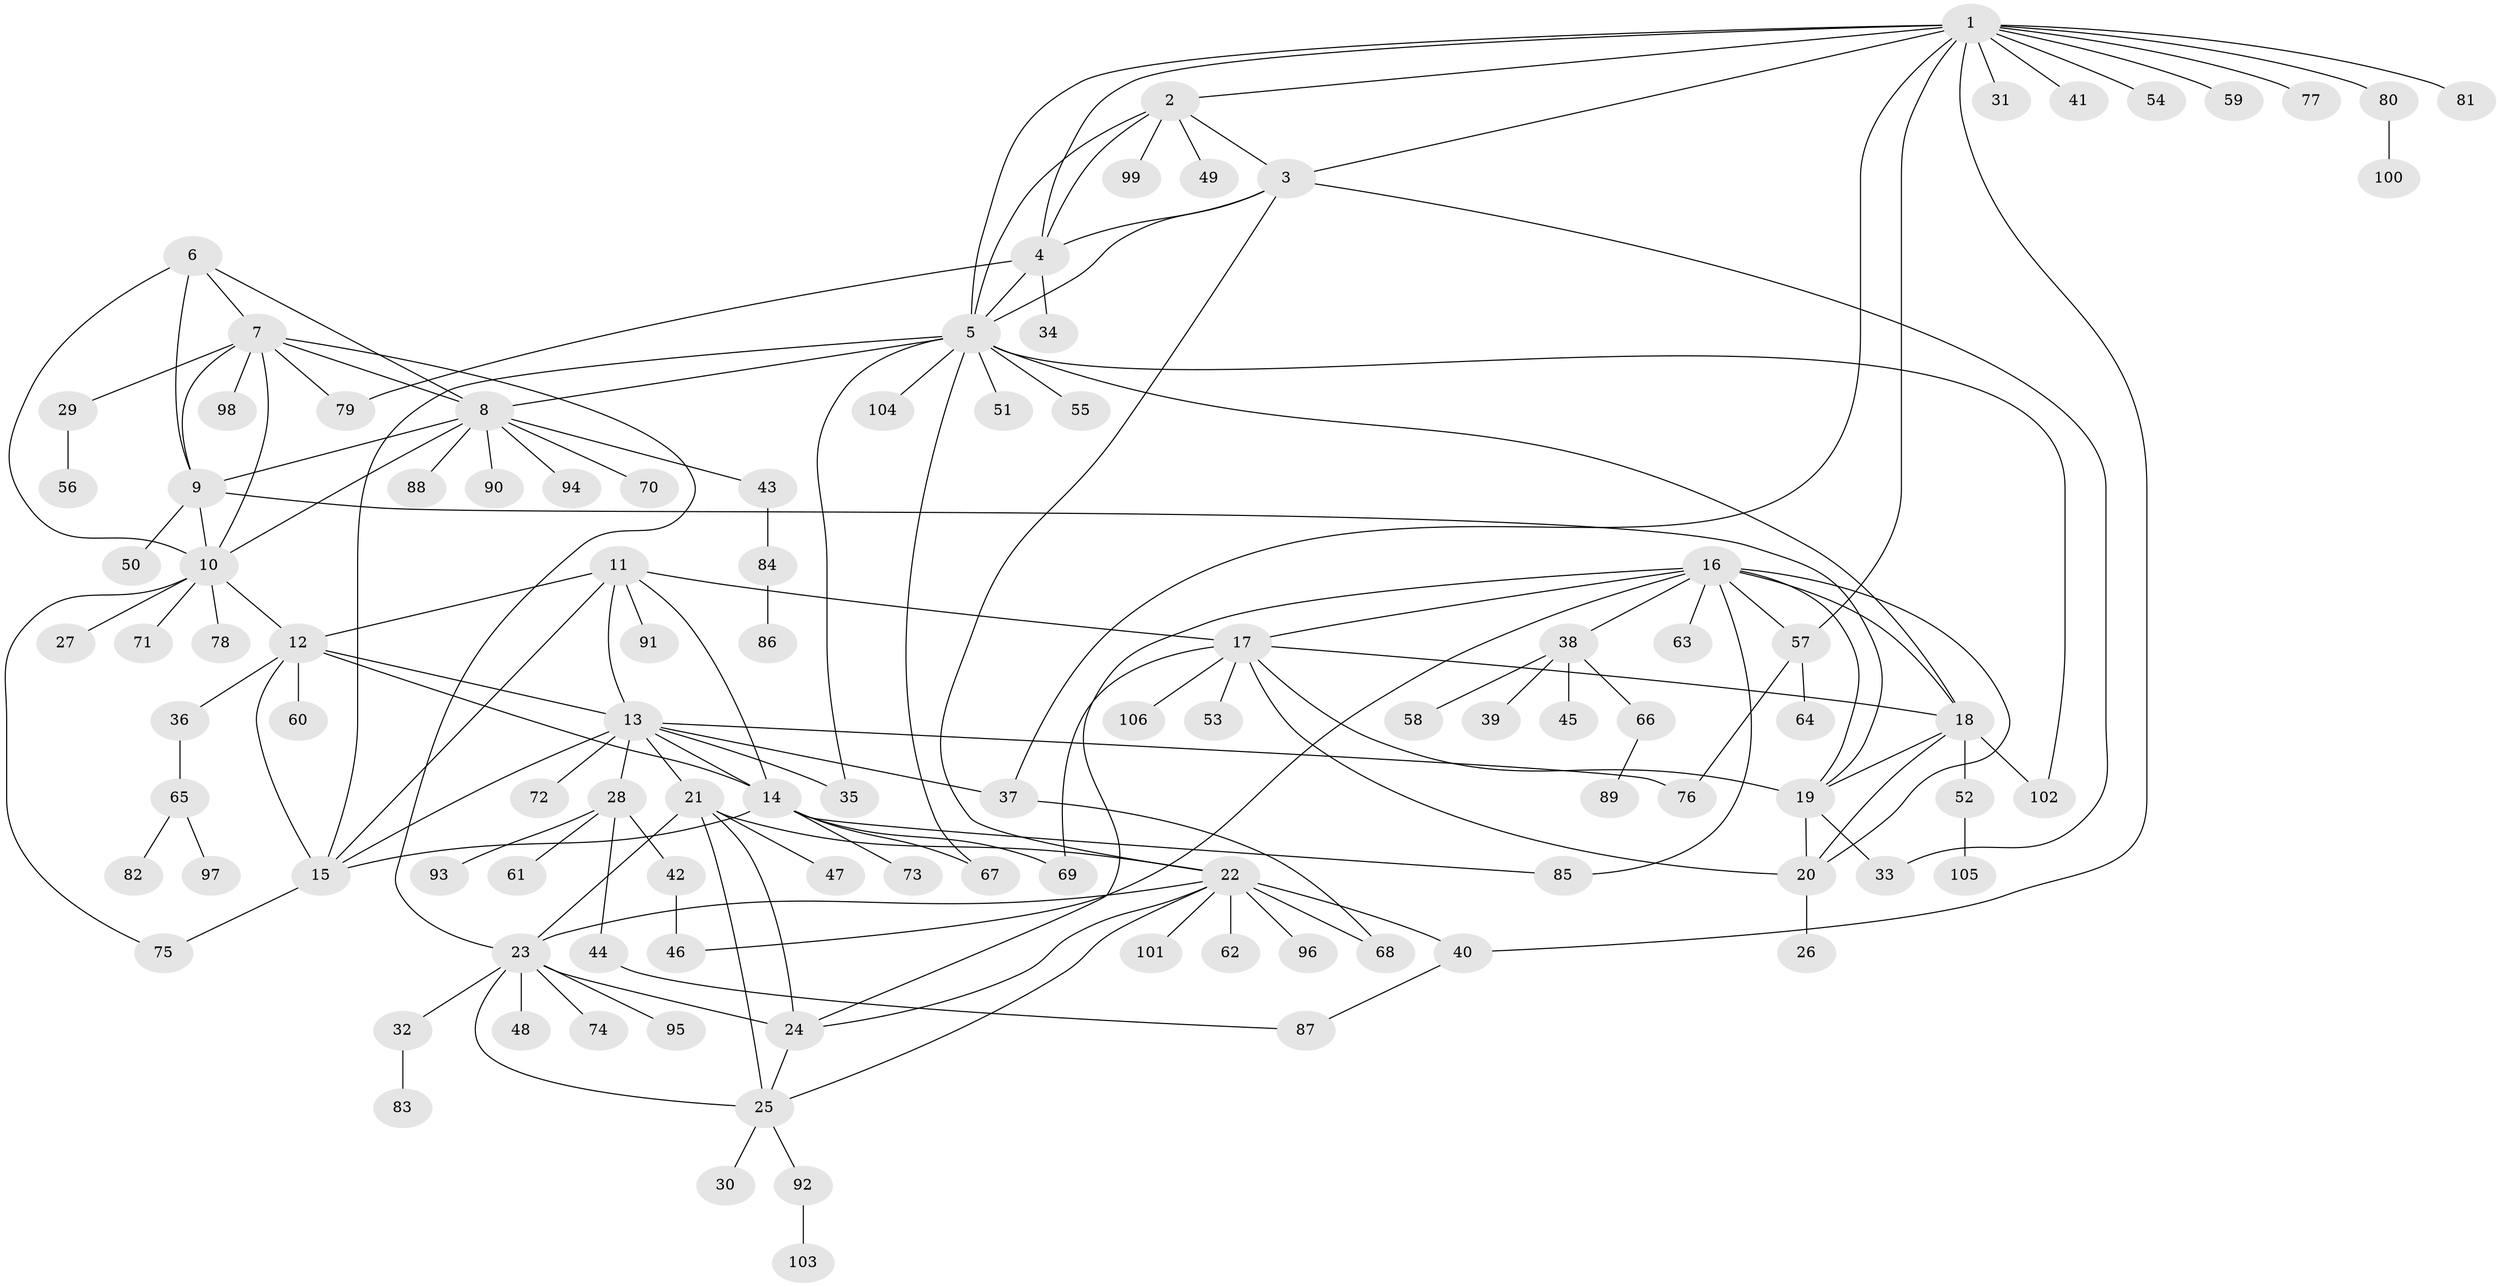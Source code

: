// Generated by graph-tools (version 1.1) at 2025/55/03/09/25 04:55:02]
// undirected, 106 vertices, 156 edges
graph export_dot {
graph [start="1"]
  node [color=gray90,style=filled];
  1;
  2;
  3;
  4;
  5;
  6;
  7;
  8;
  9;
  10;
  11;
  12;
  13;
  14;
  15;
  16;
  17;
  18;
  19;
  20;
  21;
  22;
  23;
  24;
  25;
  26;
  27;
  28;
  29;
  30;
  31;
  32;
  33;
  34;
  35;
  36;
  37;
  38;
  39;
  40;
  41;
  42;
  43;
  44;
  45;
  46;
  47;
  48;
  49;
  50;
  51;
  52;
  53;
  54;
  55;
  56;
  57;
  58;
  59;
  60;
  61;
  62;
  63;
  64;
  65;
  66;
  67;
  68;
  69;
  70;
  71;
  72;
  73;
  74;
  75;
  76;
  77;
  78;
  79;
  80;
  81;
  82;
  83;
  84;
  85;
  86;
  87;
  88;
  89;
  90;
  91;
  92;
  93;
  94;
  95;
  96;
  97;
  98;
  99;
  100;
  101;
  102;
  103;
  104;
  105;
  106;
  1 -- 2;
  1 -- 3;
  1 -- 4;
  1 -- 5;
  1 -- 31;
  1 -- 37;
  1 -- 40;
  1 -- 41;
  1 -- 54;
  1 -- 57;
  1 -- 59;
  1 -- 77;
  1 -- 80;
  1 -- 81;
  2 -- 3;
  2 -- 4;
  2 -- 5;
  2 -- 49;
  2 -- 99;
  3 -- 4;
  3 -- 5;
  3 -- 22;
  3 -- 33;
  4 -- 5;
  4 -- 34;
  4 -- 79;
  5 -- 8;
  5 -- 15;
  5 -- 18;
  5 -- 35;
  5 -- 51;
  5 -- 55;
  5 -- 67;
  5 -- 102;
  5 -- 104;
  6 -- 7;
  6 -- 8;
  6 -- 9;
  6 -- 10;
  7 -- 8;
  7 -- 9;
  7 -- 10;
  7 -- 23;
  7 -- 29;
  7 -- 79;
  7 -- 98;
  8 -- 9;
  8 -- 10;
  8 -- 43;
  8 -- 70;
  8 -- 88;
  8 -- 90;
  8 -- 94;
  9 -- 10;
  9 -- 19;
  9 -- 50;
  10 -- 12;
  10 -- 27;
  10 -- 71;
  10 -- 75;
  10 -- 78;
  11 -- 12;
  11 -- 13;
  11 -- 14;
  11 -- 15;
  11 -- 17;
  11 -- 91;
  12 -- 13;
  12 -- 14;
  12 -- 15;
  12 -- 36;
  12 -- 60;
  13 -- 14;
  13 -- 15;
  13 -- 21;
  13 -- 28;
  13 -- 35;
  13 -- 37;
  13 -- 72;
  13 -- 76;
  14 -- 15;
  14 -- 67;
  14 -- 69;
  14 -- 73;
  14 -- 85;
  15 -- 75;
  16 -- 17;
  16 -- 18;
  16 -- 19;
  16 -- 20;
  16 -- 24;
  16 -- 38;
  16 -- 46;
  16 -- 57;
  16 -- 63;
  16 -- 85;
  17 -- 18;
  17 -- 19;
  17 -- 20;
  17 -- 53;
  17 -- 69;
  17 -- 106;
  18 -- 19;
  18 -- 20;
  18 -- 52;
  18 -- 102;
  19 -- 20;
  19 -- 33;
  20 -- 26;
  21 -- 22;
  21 -- 23;
  21 -- 24;
  21 -- 25;
  21 -- 47;
  22 -- 23;
  22 -- 24;
  22 -- 25;
  22 -- 40;
  22 -- 62;
  22 -- 68;
  22 -- 96;
  22 -- 101;
  23 -- 24;
  23 -- 25;
  23 -- 32;
  23 -- 48;
  23 -- 74;
  23 -- 95;
  24 -- 25;
  25 -- 30;
  25 -- 92;
  28 -- 42;
  28 -- 44;
  28 -- 61;
  28 -- 93;
  29 -- 56;
  32 -- 83;
  36 -- 65;
  37 -- 68;
  38 -- 39;
  38 -- 45;
  38 -- 58;
  38 -- 66;
  40 -- 87;
  42 -- 46;
  43 -- 84;
  44 -- 87;
  52 -- 105;
  57 -- 64;
  57 -- 76;
  65 -- 82;
  65 -- 97;
  66 -- 89;
  80 -- 100;
  84 -- 86;
  92 -- 103;
}
